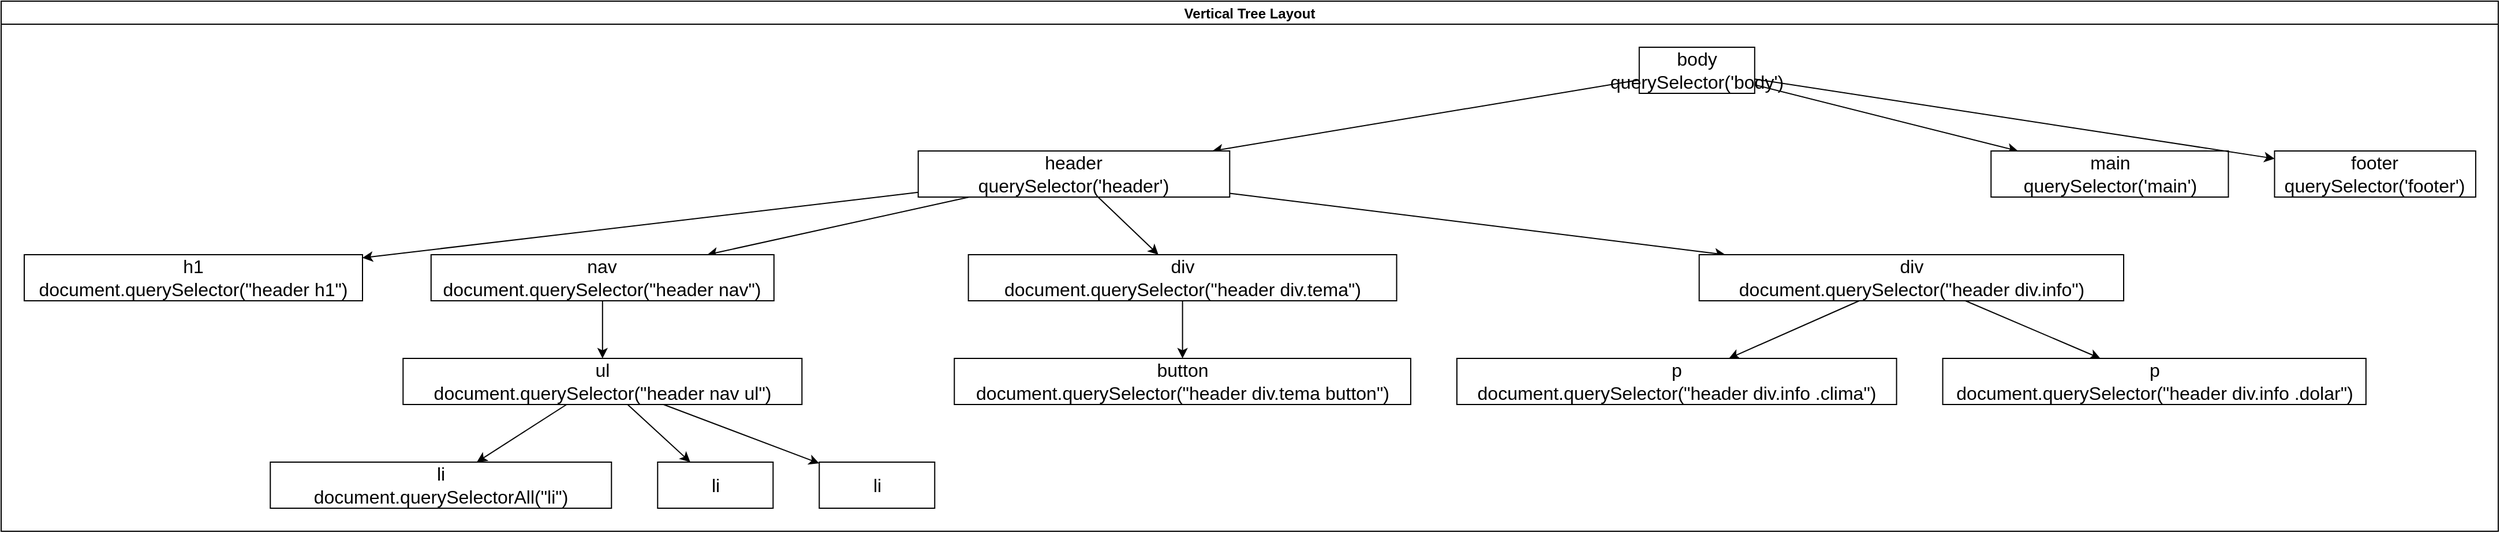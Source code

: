 <mxfile version="20.8.23" type="device"><diagram name="Page-1" id="-O1ztW_KJTsuDvJRYstJ"><mxGraphModel dx="1551" dy="964" grid="0" gridSize="10" guides="1" tooltips="1" connect="1" arrows="1" fold="1" page="0" pageScale="1" pageWidth="1100" pageHeight="850" math="0" shadow="0"><root><mxCell id="0"/><mxCell id="1" parent="0"/><mxCell id="yaH0lUsgrNRwR5aeRJDD-12" value="Vertical Tree Layout" style="swimlane;startSize=20;horizontal=1;childLayout=treeLayout;horizontalTree=0;resizable=0;containerType=tree;fontSize=12;" vertex="1" parent="1"><mxGeometry x="-303" y="-57" width="2163" height="460" as="geometry"/></mxCell><mxCell id="yaH0lUsgrNRwR5aeRJDD-13" value="body&lt;br&gt;querySelector('body')" style="whiteSpace=wrap;html=1;fontSize=16;" vertex="1" parent="yaH0lUsgrNRwR5aeRJDD-12"><mxGeometry x="1418.901" y="40" width="100" height="40" as="geometry"/></mxCell><mxCell id="yaH0lUsgrNRwR5aeRJDD-23" value="" style="edgeStyle=none;curved=1;rounded=0;orthogonalLoop=1;jettySize=auto;html=1;" edge="1" source="yaH0lUsgrNRwR5aeRJDD-13" target="yaH0lUsgrNRwR5aeRJDD-24" parent="yaH0lUsgrNRwR5aeRJDD-12"><mxGeometry relative="1" as="geometry"/></mxCell><mxCell id="yaH0lUsgrNRwR5aeRJDD-24" value="header&lt;br&gt;querySelector('header')" style="whiteSpace=wrap;html=1;fontSize=16;" vertex="1" parent="yaH0lUsgrNRwR5aeRJDD-12"><mxGeometry x="794.358" y="130" width="269.8" height="40" as="geometry"/></mxCell><mxCell id="yaH0lUsgrNRwR5aeRJDD-25" value="" style="edgeStyle=none;curved=1;rounded=0;orthogonalLoop=1;jettySize=auto;html=1;" edge="1" source="yaH0lUsgrNRwR5aeRJDD-13" target="yaH0lUsgrNRwR5aeRJDD-26" parent="yaH0lUsgrNRwR5aeRJDD-12"><mxGeometry relative="1" as="geometry"/></mxCell><mxCell id="yaH0lUsgrNRwR5aeRJDD-26" value="main&lt;br&gt;querySelector('main')" style="whiteSpace=wrap;html=1;fontSize=16;" vertex="1" parent="yaH0lUsgrNRwR5aeRJDD-12"><mxGeometry x="1723.644" y="130" width="205.58" height="40" as="geometry"/></mxCell><mxCell id="yaH0lUsgrNRwR5aeRJDD-27" value="" style="edgeStyle=none;curved=1;rounded=0;orthogonalLoop=1;jettySize=auto;html=1;" edge="1" source="yaH0lUsgrNRwR5aeRJDD-13" target="yaH0lUsgrNRwR5aeRJDD-28" parent="yaH0lUsgrNRwR5aeRJDD-12"><mxGeometry relative="1" as="geometry"/></mxCell><mxCell id="yaH0lUsgrNRwR5aeRJDD-28" value="footer&lt;br&gt;querySelector('footer')" style="whiteSpace=wrap;html=1;fontSize=16;" vertex="1" parent="yaH0lUsgrNRwR5aeRJDD-12"><mxGeometry x="1969.224" y="130" width="174.22" height="40" as="geometry"/></mxCell><mxCell id="yaH0lUsgrNRwR5aeRJDD-29" value="" style="edgeStyle=none;curved=1;rounded=0;orthogonalLoop=1;jettySize=auto;html=1;" edge="1" target="yaH0lUsgrNRwR5aeRJDD-30" source="yaH0lUsgrNRwR5aeRJDD-24" parent="yaH0lUsgrNRwR5aeRJDD-12"><mxGeometry relative="1" as="geometry"><mxPoint x="-22777.431" y="51" as="sourcePoint"/></mxGeometry></mxCell><mxCell id="yaH0lUsgrNRwR5aeRJDD-30" value="h1&lt;br&gt;document.querySelector(&quot;header h1&quot;)" style="whiteSpace=wrap;html=1;fontSize=16;" vertex="1" parent="yaH0lUsgrNRwR5aeRJDD-12"><mxGeometry x="20" y="220" width="293" height="40" as="geometry"/></mxCell><mxCell id="yaH0lUsgrNRwR5aeRJDD-31" value="" style="edgeStyle=none;curved=1;rounded=0;orthogonalLoop=1;jettySize=auto;html=1;" edge="1" target="yaH0lUsgrNRwR5aeRJDD-32" source="yaH0lUsgrNRwR5aeRJDD-24" parent="yaH0lUsgrNRwR5aeRJDD-12"><mxGeometry relative="1" as="geometry"><mxPoint x="-22576.931" y="51" as="sourcePoint"/></mxGeometry></mxCell><mxCell id="yaH0lUsgrNRwR5aeRJDD-32" value="nav&lt;br&gt;document.querySelector(&quot;header nav&quot;)" style="whiteSpace=wrap;html=1;fontSize=16;" vertex="1" parent="yaH0lUsgrNRwR5aeRJDD-12"><mxGeometry x="372.4" y="220" width="297" height="40" as="geometry"/></mxCell><mxCell id="yaH0lUsgrNRwR5aeRJDD-33" value="" style="edgeStyle=none;curved=1;rounded=0;orthogonalLoop=1;jettySize=auto;html=1;" edge="1" target="yaH0lUsgrNRwR5aeRJDD-34" source="yaH0lUsgrNRwR5aeRJDD-24" parent="yaH0lUsgrNRwR5aeRJDD-12"><mxGeometry relative="1" as="geometry"><mxPoint x="-22284.431" y="51" as="sourcePoint"/></mxGeometry></mxCell><mxCell id="yaH0lUsgrNRwR5aeRJDD-34" value="div&lt;br&gt;document.querySelector(&quot;header div.tema&quot;)" style="whiteSpace=wrap;html=1;fontSize=16;" vertex="1" parent="yaH0lUsgrNRwR5aeRJDD-12"><mxGeometry x="837.825" y="220" width="370.95" height="40" as="geometry"/></mxCell><mxCell id="yaH0lUsgrNRwR5aeRJDD-44" value="" style="edgeStyle=none;curved=1;rounded=0;orthogonalLoop=1;jettySize=auto;html=1;" edge="1" target="yaH0lUsgrNRwR5aeRJDD-45" source="yaH0lUsgrNRwR5aeRJDD-24" parent="yaH0lUsgrNRwR5aeRJDD-12"><mxGeometry relative="1" as="geometry"><mxPoint x="-20380.931" y="48" as="sourcePoint"/></mxGeometry></mxCell><mxCell id="yaH0lUsgrNRwR5aeRJDD-45" value="div&lt;br style=&quot;border-color: var(--border-color);&quot;&gt;document.querySelector(&quot;header div.info&quot;)" style="whiteSpace=wrap;html=1;fontSize=16;" vertex="1" parent="yaH0lUsgrNRwR5aeRJDD-12"><mxGeometry x="1470.835" y="220" width="367.68" height="40" as="geometry"/></mxCell><mxCell id="yaH0lUsgrNRwR5aeRJDD-46" value="" style="edgeStyle=none;curved=1;rounded=0;orthogonalLoop=1;jettySize=auto;html=1;" edge="1" target="yaH0lUsgrNRwR5aeRJDD-47" source="yaH0lUsgrNRwR5aeRJDD-32" parent="yaH0lUsgrNRwR5aeRJDD-12"><mxGeometry relative="1" as="geometry"><mxPoint x="-19595.931" y="141" as="sourcePoint"/></mxGeometry></mxCell><mxCell id="yaH0lUsgrNRwR5aeRJDD-47" value="ul&lt;br&gt;document.querySelector(&quot;header nav ul&quot;)" style="whiteSpace=wrap;html=1;fontSize=16;" vertex="1" parent="yaH0lUsgrNRwR5aeRJDD-12"><mxGeometry x="348.15" y="310" width="345.5" height="40" as="geometry"/></mxCell><mxCell id="yaH0lUsgrNRwR5aeRJDD-50" value="" style="edgeStyle=none;curved=1;rounded=0;orthogonalLoop=1;jettySize=auto;html=1;" edge="1" target="yaH0lUsgrNRwR5aeRJDD-51" source="yaH0lUsgrNRwR5aeRJDD-47" parent="yaH0lUsgrNRwR5aeRJDD-12"><mxGeometry relative="1" as="geometry"><mxPoint x="-19630.431" y="231" as="sourcePoint"/></mxGeometry></mxCell><mxCell id="yaH0lUsgrNRwR5aeRJDD-51" value="li&lt;br&gt;document.querySelectorAll(&quot;li&quot;)" style="whiteSpace=wrap;html=1;fontSize=16;" vertex="1" parent="yaH0lUsgrNRwR5aeRJDD-12"><mxGeometry x="233.15" y="400" width="295.5" height="40" as="geometry"/></mxCell><mxCell id="yaH0lUsgrNRwR5aeRJDD-52" value="" style="edgeStyle=none;curved=1;rounded=0;orthogonalLoop=1;jettySize=auto;html=1;" edge="1" target="yaH0lUsgrNRwR5aeRJDD-53" source="yaH0lUsgrNRwR5aeRJDD-47" parent="yaH0lUsgrNRwR5aeRJDD-12"><mxGeometry relative="1" as="geometry"><mxPoint x="-19630.431" y="231" as="sourcePoint"/></mxGeometry></mxCell><mxCell id="yaH0lUsgrNRwR5aeRJDD-53" value="li" style="whiteSpace=wrap;html=1;fontSize=16;" vertex="1" parent="yaH0lUsgrNRwR5aeRJDD-12"><mxGeometry x="568.65" y="400" width="100" height="40" as="geometry"/></mxCell><mxCell id="yaH0lUsgrNRwR5aeRJDD-54" value="" style="edgeStyle=none;curved=1;rounded=0;orthogonalLoop=1;jettySize=auto;html=1;" edge="1" target="yaH0lUsgrNRwR5aeRJDD-55" source="yaH0lUsgrNRwR5aeRJDD-47" parent="yaH0lUsgrNRwR5aeRJDD-12"><mxGeometry relative="1" as="geometry"><mxPoint x="-19630.431" y="231" as="sourcePoint"/></mxGeometry></mxCell><mxCell id="yaH0lUsgrNRwR5aeRJDD-55" value="li" style="whiteSpace=wrap;html=1;fontSize=16;" vertex="1" parent="yaH0lUsgrNRwR5aeRJDD-12"><mxGeometry x="708.65" y="400" width="100" height="40" as="geometry"/></mxCell><mxCell id="yaH0lUsgrNRwR5aeRJDD-56" value="" style="edgeStyle=none;curved=1;rounded=0;orthogonalLoop=1;jettySize=auto;html=1;" edge="1" target="yaH0lUsgrNRwR5aeRJDD-57" source="yaH0lUsgrNRwR5aeRJDD-34" parent="yaH0lUsgrNRwR5aeRJDD-12"><mxGeometry relative="1" as="geometry"><mxPoint x="-19544.431" y="141" as="sourcePoint"/></mxGeometry></mxCell><mxCell id="yaH0lUsgrNRwR5aeRJDD-57" value="button&lt;br style=&quot;border-color: var(--border-color);&quot;&gt;document.querySelector(&quot;header div.tema button&quot;)" style="whiteSpace=wrap;html=1;fontSize=16;" vertex="1" parent="yaH0lUsgrNRwR5aeRJDD-12"><mxGeometry x="825.65" y="310" width="395.3" height="40" as="geometry"/></mxCell><mxCell id="yaH0lUsgrNRwR5aeRJDD-66" value="" style="edgeStyle=none;curved=1;rounded=0;orthogonalLoop=1;jettySize=auto;html=1;" edge="1" target="yaH0lUsgrNRwR5aeRJDD-67" source="yaH0lUsgrNRwR5aeRJDD-45" parent="yaH0lUsgrNRwR5aeRJDD-12"><mxGeometry relative="1" as="geometry"><mxPoint x="-19005.431" y="138" as="sourcePoint"/></mxGeometry></mxCell><mxCell id="yaH0lUsgrNRwR5aeRJDD-67" value="p&lt;br&gt;document.querySelector(&quot;header div.info .clima&quot;)" style="whiteSpace=wrap;html=1;fontSize=16;" vertex="1" parent="yaH0lUsgrNRwR5aeRJDD-12"><mxGeometry x="1260.95" y="310" width="380.85" height="40" as="geometry"/></mxCell><mxCell id="yaH0lUsgrNRwR5aeRJDD-68" value="" style="edgeStyle=none;curved=1;rounded=0;orthogonalLoop=1;jettySize=auto;html=1;" edge="1" target="yaH0lUsgrNRwR5aeRJDD-69" source="yaH0lUsgrNRwR5aeRJDD-45" parent="yaH0lUsgrNRwR5aeRJDD-12"><mxGeometry relative="1" as="geometry"><mxPoint x="-19005.431" y="138" as="sourcePoint"/></mxGeometry></mxCell><mxCell id="yaH0lUsgrNRwR5aeRJDD-69" value="p&lt;br style=&quot;border-color: var(--border-color);&quot;&gt;document.querySelector(&quot;header div.info .dolar&quot;)" style="whiteSpace=wrap;html=1;fontSize=16;" vertex="1" parent="yaH0lUsgrNRwR5aeRJDD-12"><mxGeometry x="1681.8" y="310" width="366.6" height="40" as="geometry"/></mxCell></root></mxGraphModel></diagram></mxfile>